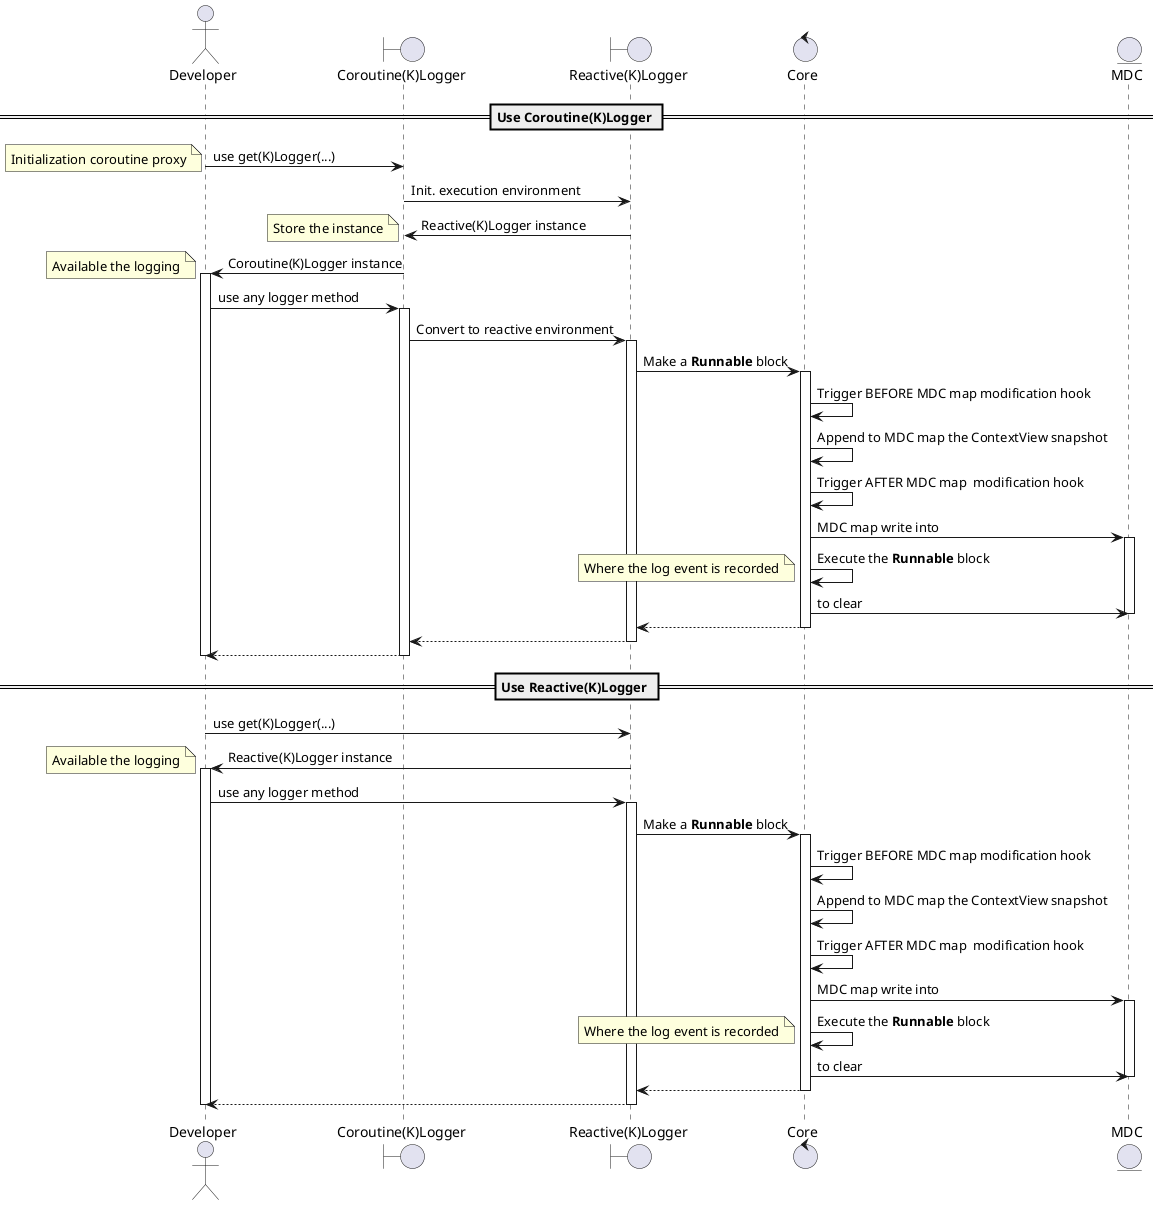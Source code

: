 @startuml
'https://plantuml.com/sequence-diagram

actor       Developer as Dev
boundary    "Coroutine(K)Logger" as CKL
boundary    "Reactive(K)Logger" as RKL
control     Core
entity      MDC

== Use Coroutine(K)Logger ==

Dev -> CKL: use get(K)Logger(...)
note left: Initialization coroutine proxy
CKL -> RKL: Init. execution environment
CKL <- RKL: Reactive(K)Logger instance
note left: Store the instance
Dev <- CKL: Coroutine(K)Logger instance
activate Dev
note left: Available the logging
Dev -> CKL: use any logger method
activate CKL
CKL -> RKL: Convert to reactive environment
activate RKL
RKL -> Core: Make a **Runnable** block
activate Core
Core -> Core: Trigger BEFORE MDC map modification hook
Core -> Core: Append to MDC map the ContextView snapshot
Core -> Core: Trigger AFTER MDC map  modification hook
Core -> MDC: MDC map write into
activate MDC
Core -> Core: Execute the **Runnable** block
note left: Where the log event is recorded
Core -> MDC: to clear
deactivate MDC
RKL <-- Core
deactivate Core
CKL <-- RKL
deactivate RKL
Dev <-- CKL
deactivate CKL
deactivate Dev

== Use Reactive(K)Logger ==

Dev -> RKL: use get(K)Logger(...)
Dev <- RKL: Reactive(K)Logger instance
activate Dev
note left: Available the logging
Dev -> RKL: use any logger method
activate RKL
RKL -> Core: Make a **Runnable** block
activate Core
Core -> Core: Trigger BEFORE MDC map modification hook
Core -> Core: Append to MDC map the ContextView snapshot
Core -> Core: Trigger AFTER MDC map  modification hook
Core -> MDC: MDC map write into
activate MDC
Core -> Core: Execute the **Runnable** block
note left: Where the log event is recorded
Core -> MDC: to clear
deactivate MDC
RKL <-- Core
deactivate Core
Dev <-- RKL
deactivate RKL
deactivate Dev

@enduml